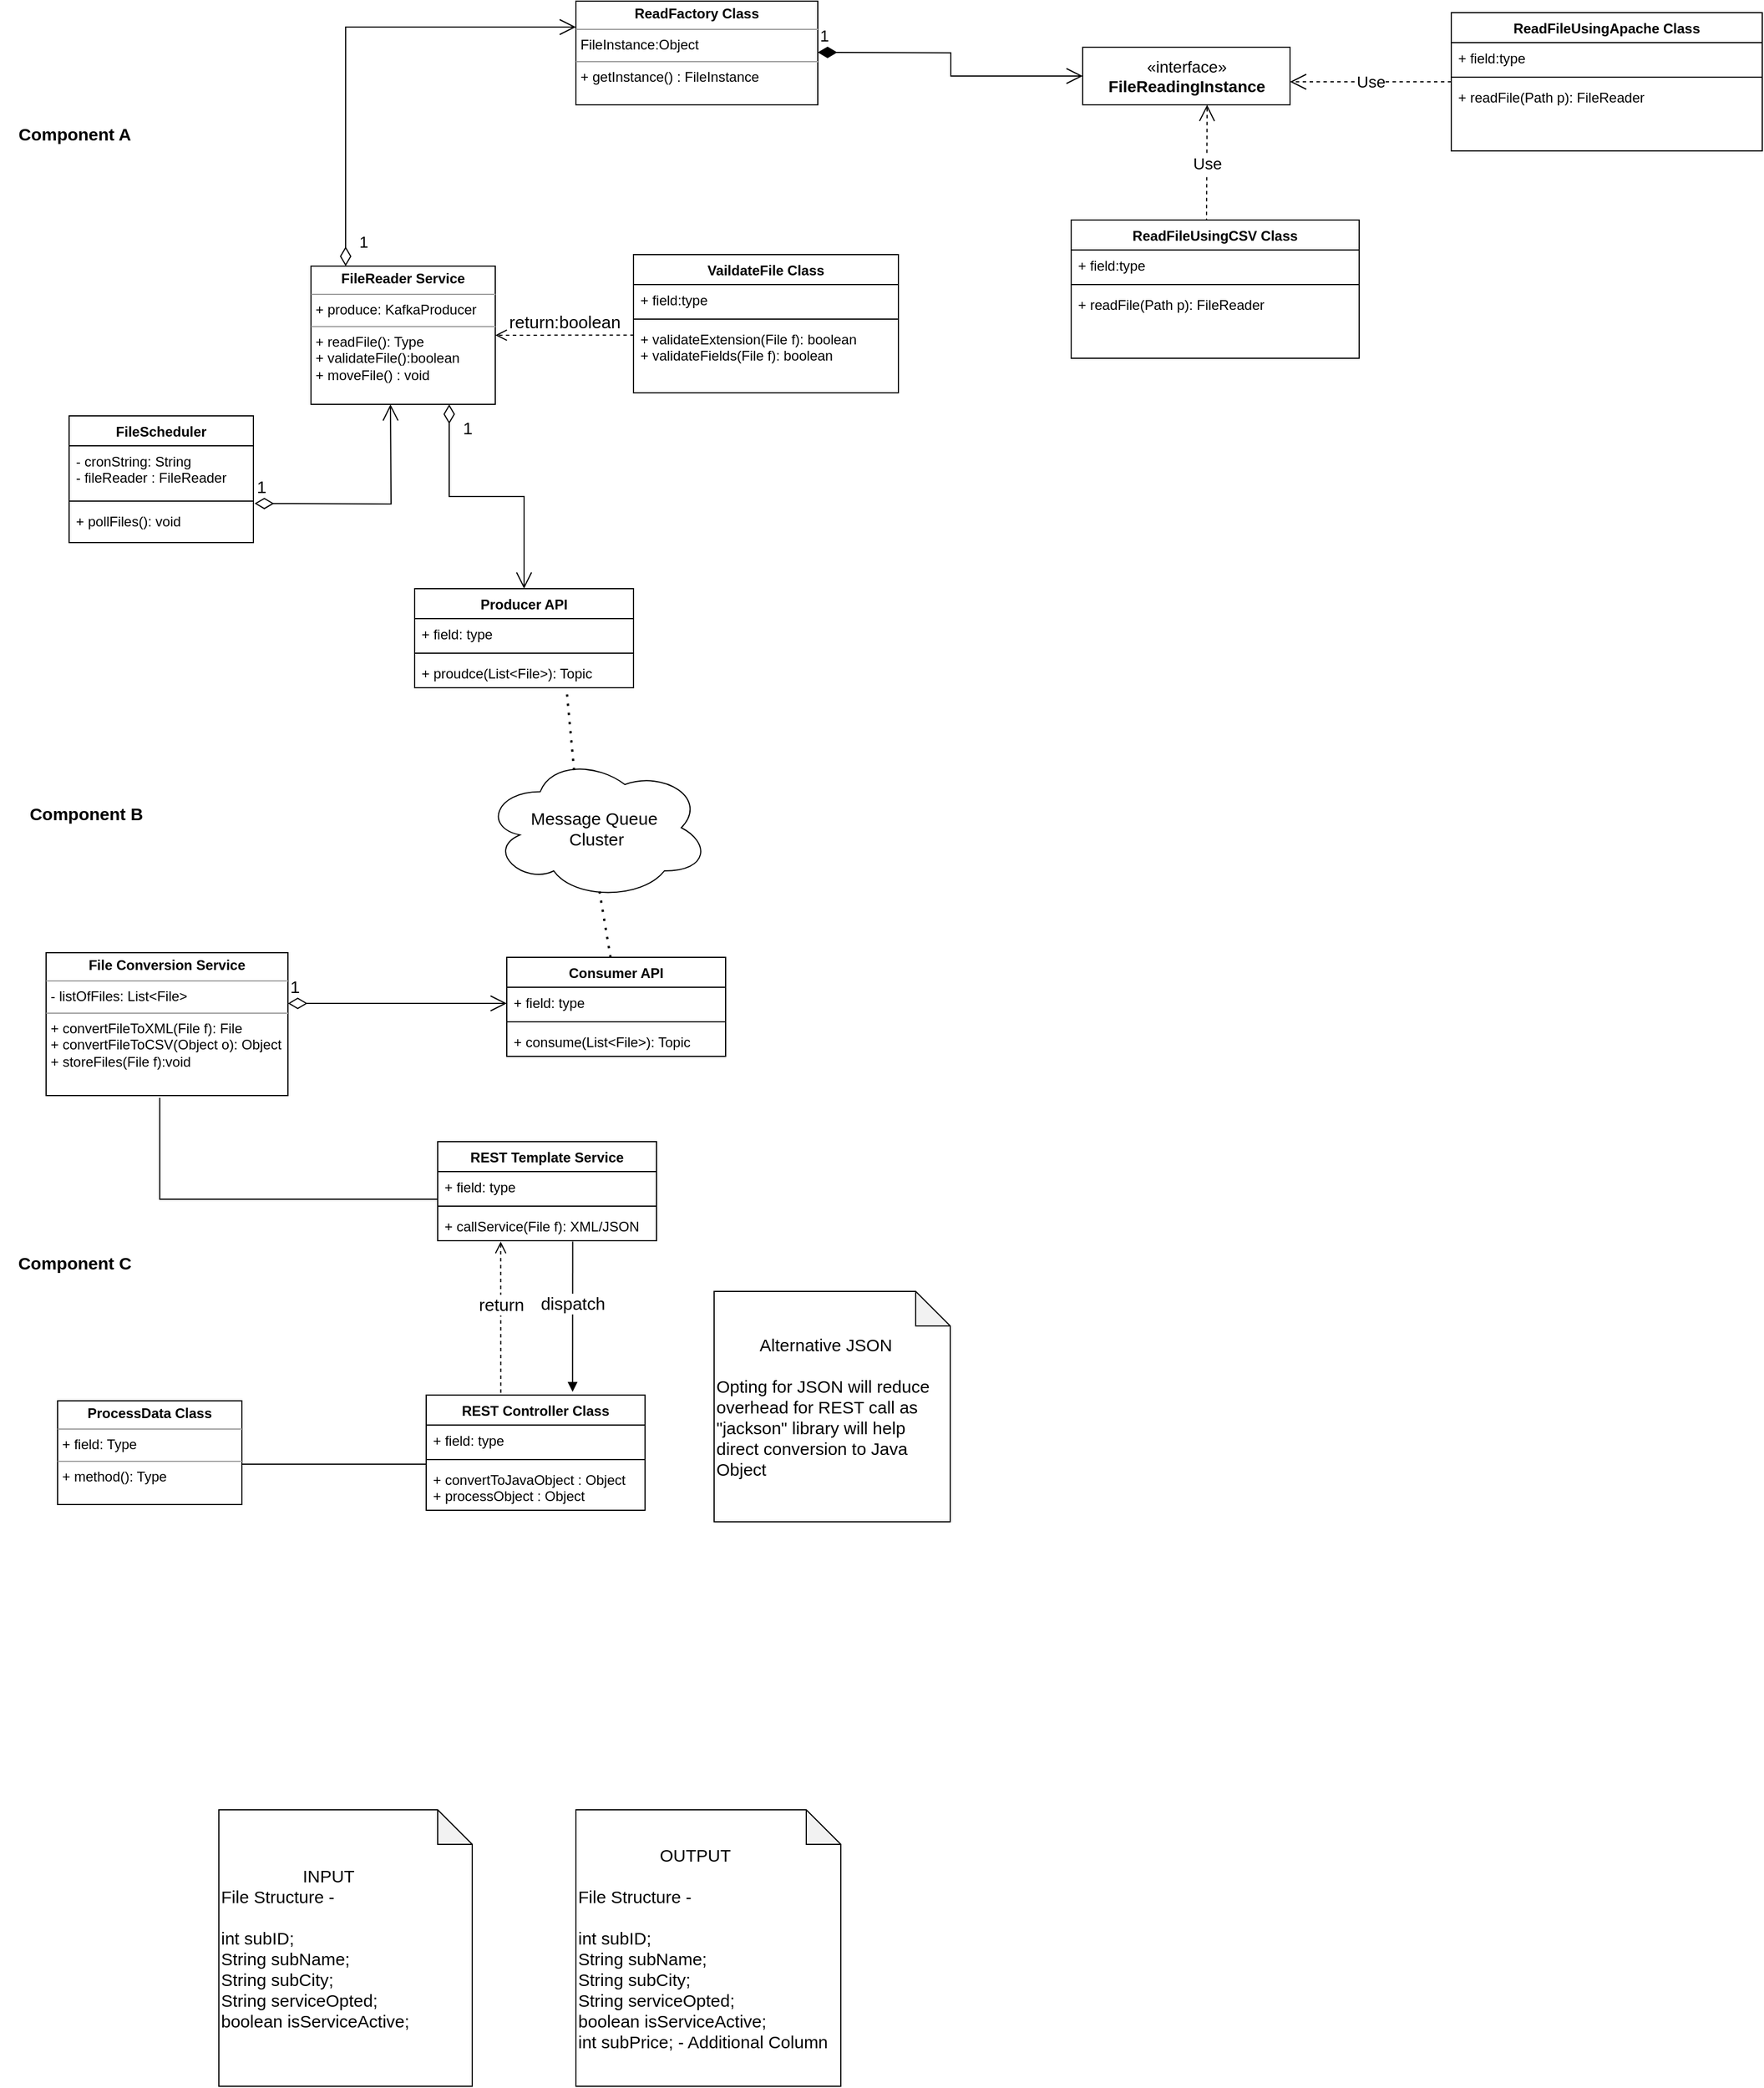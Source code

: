<mxfile version="20.3.0" type="device"><diagram id="C5RBs43oDa-KdzZeNtuy" name="Page-1"><mxGraphModel dx="643" dy="1579" grid="1" gridSize="10" guides="1" tooltips="1" connect="1" arrows="1" fold="1" page="1" pageScale="1" pageWidth="827" pageHeight="1169" math="0" shadow="0"><root><mxCell id="WIyWlLk6GJQsqaUBKTNV-0"/><mxCell id="WIyWlLk6GJQsqaUBKTNV-1" parent="WIyWlLk6GJQsqaUBKTNV-0"/><mxCell id="v1avzJ1VP4Jlil1ZKWTQ-2" value="&lt;p style=&quot;margin:0px;margin-top:4px;text-align:center;&quot;&gt;&lt;b&gt;FileReader Service&lt;/b&gt;&lt;/p&gt;&lt;hr size=&quot;1&quot;&gt;&lt;p style=&quot;margin:0px;margin-left:4px;&quot;&gt;+ produce: KafkaProducer&lt;/p&gt;&lt;hr size=&quot;1&quot;&gt;&lt;p style=&quot;margin:0px;margin-left:4px;&quot;&gt;+ readFile(): Type&lt;/p&gt;&lt;p style=&quot;margin:0px;margin-left:4px;&quot;&gt;+ validateFile():boolean&lt;/p&gt;&lt;p style=&quot;margin:0px;margin-left:4px;&quot;&gt;+ moveFile() : void&lt;/p&gt;" style="verticalAlign=top;align=left;overflow=fill;fontSize=12;fontFamily=Helvetica;html=1;" vertex="1" parent="WIyWlLk6GJQsqaUBKTNV-1"><mxGeometry x="290" y="160" width="160" height="120" as="geometry"/></mxCell><mxCell id="v1avzJ1VP4Jlil1ZKWTQ-3" value="FileScheduler" style="swimlane;fontStyle=1;align=center;verticalAlign=top;childLayout=stackLayout;horizontal=1;startSize=26;horizontalStack=0;resizeParent=1;resizeParentMax=0;resizeLast=0;collapsible=1;marginBottom=0;" vertex="1" parent="WIyWlLk6GJQsqaUBKTNV-1"><mxGeometry x="80" y="290" width="160" height="110" as="geometry"/></mxCell><mxCell id="v1avzJ1VP4Jlil1ZKWTQ-4" value="- cronString: String&#10;- fileReader : FileReader" style="text;strokeColor=none;fillColor=none;align=left;verticalAlign=top;spacingLeft=4;spacingRight=4;overflow=hidden;rotatable=0;points=[[0,0.5],[1,0.5]];portConstraint=eastwest;" vertex="1" parent="v1avzJ1VP4Jlil1ZKWTQ-3"><mxGeometry y="26" width="160" height="44" as="geometry"/></mxCell><mxCell id="v1avzJ1VP4Jlil1ZKWTQ-5" value="" style="line;strokeWidth=1;fillColor=none;align=left;verticalAlign=middle;spacingTop=-1;spacingLeft=3;spacingRight=3;rotatable=0;labelPosition=right;points=[];portConstraint=eastwest;strokeColor=inherit;" vertex="1" parent="v1avzJ1VP4Jlil1ZKWTQ-3"><mxGeometry y="70" width="160" height="8" as="geometry"/></mxCell><mxCell id="v1avzJ1VP4Jlil1ZKWTQ-6" value="+ pollFiles(): void" style="text;strokeColor=none;fillColor=none;align=left;verticalAlign=top;spacingLeft=4;spacingRight=4;overflow=hidden;rotatable=0;points=[[0,0.5],[1,0.5]];portConstraint=eastwest;" vertex="1" parent="v1avzJ1VP4Jlil1ZKWTQ-3"><mxGeometry y="78" width="160" height="32" as="geometry"/></mxCell><mxCell id="v1avzJ1VP4Jlil1ZKWTQ-7" value="&lt;b&gt;&lt;font style=&quot;font-size: 15px;&quot;&gt;Component A&lt;/font&gt;&lt;/b&gt;" style="text;html=1;strokeColor=none;fillColor=none;align=center;verticalAlign=middle;whiteSpace=wrap;rounded=0;" vertex="1" parent="WIyWlLk6GJQsqaUBKTNV-1"><mxGeometry x="20" y="30" width="130" height="30" as="geometry"/></mxCell><mxCell id="v1avzJ1VP4Jlil1ZKWTQ-8" value="Producer API" style="swimlane;fontStyle=1;align=center;verticalAlign=top;childLayout=stackLayout;horizontal=1;startSize=26;horizontalStack=0;resizeParent=1;resizeParentMax=0;resizeLast=0;collapsible=1;marginBottom=0;" vertex="1" parent="WIyWlLk6GJQsqaUBKTNV-1"><mxGeometry x="380" y="440" width="190" height="86" as="geometry"/></mxCell><mxCell id="v1avzJ1VP4Jlil1ZKWTQ-9" value="+ field: type" style="text;strokeColor=none;fillColor=none;align=left;verticalAlign=top;spacingLeft=4;spacingRight=4;overflow=hidden;rotatable=0;points=[[0,0.5],[1,0.5]];portConstraint=eastwest;" vertex="1" parent="v1avzJ1VP4Jlil1ZKWTQ-8"><mxGeometry y="26" width="190" height="26" as="geometry"/></mxCell><mxCell id="v1avzJ1VP4Jlil1ZKWTQ-10" value="" style="line;strokeWidth=1;fillColor=none;align=left;verticalAlign=middle;spacingTop=-1;spacingLeft=3;spacingRight=3;rotatable=0;labelPosition=right;points=[];portConstraint=eastwest;strokeColor=inherit;" vertex="1" parent="v1avzJ1VP4Jlil1ZKWTQ-8"><mxGeometry y="52" width="190" height="8" as="geometry"/></mxCell><mxCell id="v1avzJ1VP4Jlil1ZKWTQ-11" value="+ proudce(List&lt;File&gt;): Topic" style="text;strokeColor=none;fillColor=none;align=left;verticalAlign=top;spacingLeft=4;spacingRight=4;overflow=hidden;rotatable=0;points=[[0,0.5],[1,0.5]];portConstraint=eastwest;" vertex="1" parent="v1avzJ1VP4Jlil1ZKWTQ-8"><mxGeometry y="60" width="190" height="26" as="geometry"/></mxCell><mxCell id="v1avzJ1VP4Jlil1ZKWTQ-16" value="VaildateFile Class" style="swimlane;fontStyle=1;align=center;verticalAlign=top;childLayout=stackLayout;horizontal=1;startSize=26;horizontalStack=0;resizeParent=1;resizeParentMax=0;resizeLast=0;collapsible=1;marginBottom=0;" vertex="1" parent="WIyWlLk6GJQsqaUBKTNV-1"><mxGeometry x="570" y="150" width="230" height="120" as="geometry"/></mxCell><mxCell id="v1avzJ1VP4Jlil1ZKWTQ-17" value="+ field:type" style="text;strokeColor=none;fillColor=none;align=left;verticalAlign=top;spacingLeft=4;spacingRight=4;overflow=hidden;rotatable=0;points=[[0,0.5],[1,0.5]];portConstraint=eastwest;" vertex="1" parent="v1avzJ1VP4Jlil1ZKWTQ-16"><mxGeometry y="26" width="230" height="26" as="geometry"/></mxCell><mxCell id="v1avzJ1VP4Jlil1ZKWTQ-18" value="" style="line;strokeWidth=1;fillColor=none;align=left;verticalAlign=middle;spacingTop=-1;spacingLeft=3;spacingRight=3;rotatable=0;labelPosition=right;points=[];portConstraint=eastwest;strokeColor=inherit;" vertex="1" parent="v1avzJ1VP4Jlil1ZKWTQ-16"><mxGeometry y="52" width="230" height="8" as="geometry"/></mxCell><mxCell id="v1avzJ1VP4Jlil1ZKWTQ-19" value="+ validateExtension(File f): boolean&#10;+ validateFields(File f): boolean" style="text;strokeColor=none;fillColor=none;align=left;verticalAlign=top;spacingLeft=4;spacingRight=4;overflow=hidden;rotatable=0;points=[[0,0.5],[1,0.5]];portConstraint=eastwest;" vertex="1" parent="v1avzJ1VP4Jlil1ZKWTQ-16"><mxGeometry y="60" width="230" height="60" as="geometry"/></mxCell><mxCell id="v1avzJ1VP4Jlil1ZKWTQ-25" value="1" style="endArrow=open;html=1;endSize=12;startArrow=diamondThin;startSize=14;startFill=0;edgeStyle=orthogonalEdgeStyle;align=left;verticalAlign=bottom;rounded=0;fontSize=15;exitX=0.45;exitY=-0.036;exitDx=0;exitDy=0;exitPerimeter=0;" edge="1" parent="WIyWlLk6GJQsqaUBKTNV-1"><mxGeometry x="-1" y="3" relative="1" as="geometry"><mxPoint x="241" y="366.04" as="sourcePoint"/><mxPoint x="359" y="280.0" as="targetPoint"/></mxGeometry></mxCell><mxCell id="v1avzJ1VP4Jlil1ZKWTQ-27" value="return:boolean" style="html=1;verticalAlign=bottom;endArrow=open;dashed=1;endSize=8;rounded=0;fontSize=15;entryX=1;entryY=0.5;entryDx=0;entryDy=0;exitX=0.001;exitY=0.164;exitDx=0;exitDy=0;exitPerimeter=0;" edge="1" parent="WIyWlLk6GJQsqaUBKTNV-1" source="v1avzJ1VP4Jlil1ZKWTQ-19" target="v1avzJ1VP4Jlil1ZKWTQ-2"><mxGeometry relative="1" as="geometry"><mxPoint x="560" y="219.5" as="sourcePoint"/><mxPoint x="480" y="219.5" as="targetPoint"/></mxGeometry></mxCell><mxCell id="v1avzJ1VP4Jlil1ZKWTQ-28" value="1" style="endArrow=open;html=1;endSize=12;startArrow=diamondThin;startSize=14;startFill=0;edgeStyle=orthogonalEdgeStyle;align=left;verticalAlign=bottom;rounded=0;fontSize=15;exitX=0.75;exitY=1;exitDx=0;exitDy=0;entryX=0.5;entryY=0;entryDx=0;entryDy=0;" edge="1" parent="WIyWlLk6GJQsqaUBKTNV-1" source="v1avzJ1VP4Jlil1ZKWTQ-2" target="v1avzJ1VP4Jlil1ZKWTQ-8"><mxGeometry x="-0.714" y="10" relative="1" as="geometry"><mxPoint x="390" y="360" as="sourcePoint"/><mxPoint x="550" y="360" as="targetPoint"/><mxPoint as="offset"/></mxGeometry></mxCell><mxCell id="v1avzJ1VP4Jlil1ZKWTQ-29" value="&lt;b&gt;&lt;font style=&quot;font-size: 15px;&quot;&gt;Component B&lt;/font&gt;&lt;/b&gt;" style="text;html=1;strokeColor=none;fillColor=none;align=center;verticalAlign=middle;whiteSpace=wrap;rounded=0;" vertex="1" parent="WIyWlLk6GJQsqaUBKTNV-1"><mxGeometry x="30" y="620" width="130" height="30" as="geometry"/></mxCell><mxCell id="v1avzJ1VP4Jlil1ZKWTQ-30" value="Message Queue&amp;nbsp;&lt;br&gt;Cluster" style="ellipse;shape=cloud;whiteSpace=wrap;html=1;fontSize=15;" vertex="1" parent="WIyWlLk6GJQsqaUBKTNV-1"><mxGeometry x="440" y="585" width="196" height="125" as="geometry"/></mxCell><mxCell id="v1avzJ1VP4Jlil1ZKWTQ-32" value="" style="endArrow=none;dashed=1;html=1;dashPattern=1 3;strokeWidth=2;rounded=0;fontSize=15;exitX=0.4;exitY=0.1;exitDx=0;exitDy=0;exitPerimeter=0;entryX=0.695;entryY=1.115;entryDx=0;entryDy=0;entryPerimeter=0;" edge="1" parent="WIyWlLk6GJQsqaUBKTNV-1" source="v1avzJ1VP4Jlil1ZKWTQ-30" target="v1avzJ1VP4Jlil1ZKWTQ-11"><mxGeometry width="50" height="50" relative="1" as="geometry"><mxPoint x="480" y="585" as="sourcePoint"/><mxPoint x="530" y="535" as="targetPoint"/></mxGeometry></mxCell><mxCell id="v1avzJ1VP4Jlil1ZKWTQ-33" value="Consumer API" style="swimlane;fontStyle=1;align=center;verticalAlign=top;childLayout=stackLayout;horizontal=1;startSize=26;horizontalStack=0;resizeParent=1;resizeParentMax=0;resizeLast=0;collapsible=1;marginBottom=0;" vertex="1" parent="WIyWlLk6GJQsqaUBKTNV-1"><mxGeometry x="460" y="760" width="190" height="86" as="geometry"/></mxCell><mxCell id="v1avzJ1VP4Jlil1ZKWTQ-34" value="+ field: type" style="text;strokeColor=none;fillColor=none;align=left;verticalAlign=top;spacingLeft=4;spacingRight=4;overflow=hidden;rotatable=0;points=[[0,0.5],[1,0.5]];portConstraint=eastwest;" vertex="1" parent="v1avzJ1VP4Jlil1ZKWTQ-33"><mxGeometry y="26" width="190" height="26" as="geometry"/></mxCell><mxCell id="v1avzJ1VP4Jlil1ZKWTQ-35" value="" style="line;strokeWidth=1;fillColor=none;align=left;verticalAlign=middle;spacingTop=-1;spacingLeft=3;spacingRight=3;rotatable=0;labelPosition=right;points=[];portConstraint=eastwest;strokeColor=inherit;" vertex="1" parent="v1avzJ1VP4Jlil1ZKWTQ-33"><mxGeometry y="52" width="190" height="8" as="geometry"/></mxCell><mxCell id="v1avzJ1VP4Jlil1ZKWTQ-36" value="+ consume(List&lt;File&gt;): Topic" style="text;strokeColor=none;fillColor=none;align=left;verticalAlign=top;spacingLeft=4;spacingRight=4;overflow=hidden;rotatable=0;points=[[0,0.5],[1,0.5]];portConstraint=eastwest;" vertex="1" parent="v1avzJ1VP4Jlil1ZKWTQ-33"><mxGeometry y="60" width="190" height="26" as="geometry"/></mxCell><mxCell id="v1avzJ1VP4Jlil1ZKWTQ-37" value="" style="endArrow=none;dashed=1;html=1;dashPattern=1 3;strokeWidth=2;rounded=0;fontSize=15;exitX=0.474;exitY=0;exitDx=0;exitDy=0;exitPerimeter=0;entryX=0.695;entryY=1.115;entryDx=0;entryDy=0;entryPerimeter=0;" edge="1" parent="WIyWlLk6GJQsqaUBKTNV-1" source="v1avzJ1VP4Jlil1ZKWTQ-33"><mxGeometry width="50" height="50" relative="1" as="geometry"><mxPoint x="546.35" y="768.51" as="sourcePoint"/><mxPoint x="540.0" y="700" as="targetPoint"/></mxGeometry></mxCell><mxCell id="v1avzJ1VP4Jlil1ZKWTQ-38" value="&lt;p style=&quot;margin:0px;margin-top:4px;text-align:center;&quot;&gt;&lt;b&gt;File Conversion Service&lt;/b&gt;&lt;/p&gt;&lt;hr size=&quot;1&quot;&gt;&lt;p style=&quot;margin:0px;margin-left:4px;&quot;&gt;- listOfFiles: List&amp;lt;File&amp;gt;&amp;nbsp;&lt;/p&gt;&lt;hr size=&quot;1&quot;&gt;&lt;p style=&quot;margin:0px;margin-left:4px;&quot;&gt;+ convertFileToXML(File f): File&lt;/p&gt;&lt;p style=&quot;margin:0px;margin-left:4px;&quot;&gt;+ convertFileToCSV(Object o): Object&lt;/p&gt;&lt;p style=&quot;margin:0px;margin-left:4px;&quot;&gt;+ storeFiles(File f):void&lt;/p&gt;" style="verticalAlign=top;align=left;overflow=fill;fontSize=12;fontFamily=Helvetica;html=1;" vertex="1" parent="WIyWlLk6GJQsqaUBKTNV-1"><mxGeometry x="60" y="756" width="210" height="124" as="geometry"/></mxCell><mxCell id="v1avzJ1VP4Jlil1ZKWTQ-39" value="1" style="endArrow=open;html=1;endSize=12;startArrow=diamondThin;startSize=14;startFill=0;edgeStyle=orthogonalEdgeStyle;align=left;verticalAlign=bottom;rounded=0;fontSize=15;" edge="1" parent="WIyWlLk6GJQsqaUBKTNV-1"><mxGeometry x="-1" y="3" relative="1" as="geometry"><mxPoint x="270" y="800" as="sourcePoint"/><mxPoint x="460" y="800" as="targetPoint"/></mxGeometry></mxCell><mxCell id="v1avzJ1VP4Jlil1ZKWTQ-40" value="&lt;b&gt;&lt;font style=&quot;font-size: 15px;&quot;&gt;Component C&lt;/font&gt;&lt;/b&gt;" style="text;html=1;strokeColor=none;fillColor=none;align=center;verticalAlign=middle;whiteSpace=wrap;rounded=0;" vertex="1" parent="WIyWlLk6GJQsqaUBKTNV-1"><mxGeometry x="20" y="1010" width="130" height="30" as="geometry"/></mxCell><mxCell id="v1avzJ1VP4Jlil1ZKWTQ-41" value="REST Template Service" style="swimlane;fontStyle=1;align=center;verticalAlign=top;childLayout=stackLayout;horizontal=1;startSize=26;horizontalStack=0;resizeParent=1;resizeParentMax=0;resizeLast=0;collapsible=1;marginBottom=0;" vertex="1" parent="WIyWlLk6GJQsqaUBKTNV-1"><mxGeometry x="400" y="920" width="190" height="86" as="geometry"/></mxCell><mxCell id="v1avzJ1VP4Jlil1ZKWTQ-42" value="+ field: type" style="text;strokeColor=none;fillColor=none;align=left;verticalAlign=top;spacingLeft=4;spacingRight=4;overflow=hidden;rotatable=0;points=[[0,0.5],[1,0.5]];portConstraint=eastwest;" vertex="1" parent="v1avzJ1VP4Jlil1ZKWTQ-41"><mxGeometry y="26" width="190" height="26" as="geometry"/></mxCell><mxCell id="v1avzJ1VP4Jlil1ZKWTQ-43" value="" style="line;strokeWidth=1;fillColor=none;align=left;verticalAlign=middle;spacingTop=-1;spacingLeft=3;spacingRight=3;rotatable=0;labelPosition=right;points=[];portConstraint=eastwest;strokeColor=inherit;" vertex="1" parent="v1avzJ1VP4Jlil1ZKWTQ-41"><mxGeometry y="52" width="190" height="8" as="geometry"/></mxCell><mxCell id="v1avzJ1VP4Jlil1ZKWTQ-44" value="+ callService(File f): XML/JSON " style="text;strokeColor=none;fillColor=none;align=left;verticalAlign=top;spacingLeft=4;spacingRight=4;overflow=hidden;rotatable=0;points=[[0,0.5],[1,0.5]];portConstraint=eastwest;" vertex="1" parent="v1avzJ1VP4Jlil1ZKWTQ-41"><mxGeometry y="60" width="190" height="26" as="geometry"/></mxCell><mxCell id="v1avzJ1VP4Jlil1ZKWTQ-45" value="" style="endArrow=none;html=1;edgeStyle=orthogonalEdgeStyle;rounded=0;fontSize=15;exitX=0.47;exitY=1.016;exitDx=0;exitDy=0;exitPerimeter=0;entryX=0;entryY=0.923;entryDx=0;entryDy=0;entryPerimeter=0;" edge="1" parent="WIyWlLk6GJQsqaUBKTNV-1" source="v1avzJ1VP4Jlil1ZKWTQ-38" target="v1avzJ1VP4Jlil1ZKWTQ-42"><mxGeometry relative="1" as="geometry"><mxPoint x="200" y="970" as="sourcePoint"/><mxPoint x="360" y="970" as="targetPoint"/></mxGeometry></mxCell><mxCell id="v1avzJ1VP4Jlil1ZKWTQ-48" value="REST Controller Class" style="swimlane;fontStyle=1;align=center;verticalAlign=top;childLayout=stackLayout;horizontal=1;startSize=26;horizontalStack=0;resizeParent=1;resizeParentMax=0;resizeLast=0;collapsible=1;marginBottom=0;" vertex="1" parent="WIyWlLk6GJQsqaUBKTNV-1"><mxGeometry x="390" y="1140" width="190" height="100" as="geometry"/></mxCell><mxCell id="v1avzJ1VP4Jlil1ZKWTQ-49" value="+ field: type" style="text;strokeColor=none;fillColor=none;align=left;verticalAlign=top;spacingLeft=4;spacingRight=4;overflow=hidden;rotatable=0;points=[[0,0.5],[1,0.5]];portConstraint=eastwest;" vertex="1" parent="v1avzJ1VP4Jlil1ZKWTQ-48"><mxGeometry y="26" width="190" height="26" as="geometry"/></mxCell><mxCell id="v1avzJ1VP4Jlil1ZKWTQ-50" value="" style="line;strokeWidth=1;fillColor=none;align=left;verticalAlign=middle;spacingTop=-1;spacingLeft=3;spacingRight=3;rotatable=0;labelPosition=right;points=[];portConstraint=eastwest;strokeColor=inherit;" vertex="1" parent="v1avzJ1VP4Jlil1ZKWTQ-48"><mxGeometry y="52" width="190" height="8" as="geometry"/></mxCell><mxCell id="v1avzJ1VP4Jlil1ZKWTQ-51" value="+ convertToJavaObject : Object&#10;+ processObject : Object&#10;" style="text;strokeColor=none;fillColor=none;align=left;verticalAlign=top;spacingLeft=4;spacingRight=4;overflow=hidden;rotatable=0;points=[[0,0.5],[1,0.5]];portConstraint=eastwest;" vertex="1" parent="v1avzJ1VP4Jlil1ZKWTQ-48"><mxGeometry y="60" width="190" height="40" as="geometry"/></mxCell><mxCell id="v1avzJ1VP4Jlil1ZKWTQ-52" value="return" style="html=1;verticalAlign=bottom;endArrow=open;dashed=1;endSize=8;rounded=0;fontSize=15;exitX=0.341;exitY=-0.02;exitDx=0;exitDy=0;exitPerimeter=0;entryX=0.288;entryY=1.031;entryDx=0;entryDy=0;entryPerimeter=0;" edge="1" parent="WIyWlLk6GJQsqaUBKTNV-1" source="v1avzJ1VP4Jlil1ZKWTQ-48" target="v1avzJ1VP4Jlil1ZKWTQ-44"><mxGeometry relative="1" as="geometry"><mxPoint x="400" y="1090" as="sourcePoint"/><mxPoint x="455" y="1020" as="targetPoint"/></mxGeometry></mxCell><mxCell id="v1avzJ1VP4Jlil1ZKWTQ-53" value="dispatch" style="html=1;verticalAlign=bottom;endArrow=block;rounded=0;fontSize=15;exitX=0.617;exitY=1.031;exitDx=0;exitDy=0;exitPerimeter=0;entryX=0.669;entryY=-0.028;entryDx=0;entryDy=0;entryPerimeter=0;" edge="1" parent="WIyWlLk6GJQsqaUBKTNV-1" source="v1avzJ1VP4Jlil1ZKWTQ-44" target="v1avzJ1VP4Jlil1ZKWTQ-48"><mxGeometry width="80" relative="1" as="geometry"><mxPoint x="500" y="1080" as="sourcePoint"/><mxPoint x="580" y="1080" as="targetPoint"/><mxPoint as="offset"/></mxGeometry></mxCell><mxCell id="v1avzJ1VP4Jlil1ZKWTQ-58" value="&lt;p style=&quot;margin:0px;margin-top:4px;text-align:center;&quot;&gt;&lt;b&gt;ProcessData Class&lt;/b&gt;&lt;/p&gt;&lt;hr size=&quot;1&quot;&gt;&lt;p style=&quot;margin:0px;margin-left:4px;&quot;&gt;+ field: Type&lt;/p&gt;&lt;hr size=&quot;1&quot;&gt;&lt;p style=&quot;margin:0px;margin-left:4px;&quot;&gt;+ method(): Type&lt;/p&gt;" style="verticalAlign=top;align=left;overflow=fill;fontSize=12;fontFamily=Helvetica;html=1;" vertex="1" parent="WIyWlLk6GJQsqaUBKTNV-1"><mxGeometry x="70" y="1145" width="160" height="90" as="geometry"/></mxCell><mxCell id="v1avzJ1VP4Jlil1ZKWTQ-61" value="&amp;nbsp; &amp;nbsp; &amp;nbsp; &amp;nbsp; &amp;nbsp; &amp;nbsp; &amp;nbsp; &amp;nbsp; &amp;nbsp;INPUT&lt;br&gt;File Structure -&amp;nbsp;&lt;br&gt;&lt;br&gt;int subID;&lt;br&gt;String subName;&lt;br&gt;String subCity;&lt;br&gt;String serviceOpted;&lt;br&gt;boolean isServiceActive;" style="shape=note;whiteSpace=wrap;html=1;backgroundOutline=1;darkOpacity=0.05;fontSize=15;align=left;" vertex="1" parent="WIyWlLk6GJQsqaUBKTNV-1"><mxGeometry x="210" y="1500" width="220" height="240" as="geometry"/></mxCell><mxCell id="v1avzJ1VP4Jlil1ZKWTQ-66" value="&amp;nbsp; &amp;nbsp; &amp;nbsp; &amp;nbsp; &amp;nbsp; &amp;nbsp; &amp;nbsp; &amp;nbsp; &amp;nbsp;OUTPUT&lt;br&gt;&lt;br&gt;File Structure -&amp;nbsp;&lt;br&gt;&lt;br&gt;int subID;&lt;br&gt;String subName;&lt;br&gt;String subCity;&lt;br&gt;String serviceOpted;&amp;nbsp;&lt;br&gt;boolean isServiceActive;&lt;br&gt;int subPrice; - Additional Column" style="shape=note;whiteSpace=wrap;html=1;backgroundOutline=1;darkOpacity=0.05;fontSize=15;align=left;" vertex="1" parent="WIyWlLk6GJQsqaUBKTNV-1"><mxGeometry x="520" y="1500" width="230" height="240" as="geometry"/></mxCell><mxCell id="v1avzJ1VP4Jlil1ZKWTQ-67" value="" style="endArrow=none;html=1;edgeStyle=orthogonalEdgeStyle;rounded=0;fontSize=15;" edge="1" parent="WIyWlLk6GJQsqaUBKTNV-1"><mxGeometry relative="1" as="geometry"><mxPoint x="230" y="1200" as="sourcePoint"/><mxPoint x="390" y="1200" as="targetPoint"/></mxGeometry></mxCell><mxCell id="v1avzJ1VP4Jlil1ZKWTQ-70" value="&amp;nbsp; &amp;nbsp; &amp;nbsp; &amp;nbsp; &amp;nbsp;Alternative JSON&lt;br&gt;&lt;br&gt;Opting for JSON will reduce overhead for REST call as &quot;jackson&quot; library will help direct conversion to Java Object" style="shape=note;whiteSpace=wrap;html=1;backgroundOutline=1;darkOpacity=0.05;fontSize=15;align=left;" vertex="1" parent="WIyWlLk6GJQsqaUBKTNV-1"><mxGeometry x="640" y="1050" width="205" height="200" as="geometry"/></mxCell><mxCell id="v1avzJ1VP4Jlil1ZKWTQ-73" value="&lt;p style=&quot;margin:0px;margin-top:4px;text-align:center;&quot;&gt;&lt;b&gt;ReadFactory Class&lt;/b&gt;&lt;/p&gt;&lt;hr size=&quot;1&quot;&gt;&lt;p style=&quot;margin:0px;margin-left:4px;&quot;&gt;FileInstance:Object&lt;/p&gt;&lt;hr size=&quot;1&quot;&gt;&lt;p style=&quot;margin:0px;margin-left:4px;&quot;&gt;+ getInstance() : FileInstance&lt;br&gt;&lt;/p&gt;" style="verticalAlign=top;align=left;overflow=fill;fontSize=12;fontFamily=Helvetica;html=1;" vertex="1" parent="WIyWlLk6GJQsqaUBKTNV-1"><mxGeometry x="520" y="-70" width="210" height="90" as="geometry"/></mxCell><mxCell id="v1avzJ1VP4Jlil1ZKWTQ-74" value="«interface»&lt;br&gt;&lt;b&gt;FileReadingInstance&lt;/b&gt;" style="html=1;fontSize=14;" vertex="1" parent="WIyWlLk6GJQsqaUBKTNV-1"><mxGeometry x="960" y="-30" width="180" height="50" as="geometry"/></mxCell><mxCell id="v1avzJ1VP4Jlil1ZKWTQ-75" value="1" style="endArrow=open;html=1;endSize=12;startArrow=diamondThin;startSize=14;startFill=1;edgeStyle=orthogonalEdgeStyle;align=left;verticalAlign=bottom;rounded=0;fontSize=14;entryX=0;entryY=0.5;entryDx=0;entryDy=0;" edge="1" parent="WIyWlLk6GJQsqaUBKTNV-1" target="v1avzJ1VP4Jlil1ZKWTQ-74"><mxGeometry x="-1" y="3" relative="1" as="geometry"><mxPoint x="730" y="-25.56" as="sourcePoint"/><mxPoint x="890" y="-25.56" as="targetPoint"/></mxGeometry></mxCell><mxCell id="v1avzJ1VP4Jlil1ZKWTQ-77" value="1" style="endArrow=open;html=1;endSize=12;startArrow=diamondThin;startSize=14;startFill=0;edgeStyle=orthogonalEdgeStyle;align=left;verticalAlign=bottom;rounded=0;fontSize=14;exitX=0.188;exitY=0;exitDx=0;exitDy=0;exitPerimeter=0;entryX=0;entryY=0.25;entryDx=0;entryDy=0;" edge="1" parent="WIyWlLk6GJQsqaUBKTNV-1" source="v1avzJ1VP4Jlil1ZKWTQ-2" target="v1avzJ1VP4Jlil1ZKWTQ-73"><mxGeometry x="-0.951" y="-10" relative="1" as="geometry"><mxPoint x="360" y="-25.56" as="sourcePoint"/><mxPoint x="360" y="-60" as="targetPoint"/><mxPoint as="offset"/></mxGeometry></mxCell><mxCell id="v1avzJ1VP4Jlil1ZKWTQ-78" value="Use" style="endArrow=open;endSize=12;dashed=1;html=1;rounded=0;fontSize=14;exitX=0.47;exitY=0.015;exitDx=0;exitDy=0;exitPerimeter=0;" edge="1" parent="WIyWlLk6GJQsqaUBKTNV-1" source="v1avzJ1VP4Jlil1ZKWTQ-79"><mxGeometry width="160" relative="1" as="geometry"><mxPoint x="970" y="70" as="sourcePoint"/><mxPoint x="1068" y="20" as="targetPoint"/></mxGeometry></mxCell><mxCell id="v1avzJ1VP4Jlil1ZKWTQ-79" value="ReadFileUsingCSV Class" style="swimlane;fontStyle=1;align=center;verticalAlign=top;childLayout=stackLayout;horizontal=1;startSize=26;horizontalStack=0;resizeParent=1;resizeParentMax=0;resizeLast=0;collapsible=1;marginBottom=0;" vertex="1" parent="WIyWlLk6GJQsqaUBKTNV-1"><mxGeometry x="950" y="120" width="250" height="120" as="geometry"/></mxCell><mxCell id="v1avzJ1VP4Jlil1ZKWTQ-80" value="+ field:type" style="text;strokeColor=none;fillColor=none;align=left;verticalAlign=top;spacingLeft=4;spacingRight=4;overflow=hidden;rotatable=0;points=[[0,0.5],[1,0.5]];portConstraint=eastwest;" vertex="1" parent="v1avzJ1VP4Jlil1ZKWTQ-79"><mxGeometry y="26" width="250" height="26" as="geometry"/></mxCell><mxCell id="v1avzJ1VP4Jlil1ZKWTQ-81" value="" style="line;strokeWidth=1;fillColor=none;align=left;verticalAlign=middle;spacingTop=-1;spacingLeft=3;spacingRight=3;rotatable=0;labelPosition=right;points=[];portConstraint=eastwest;strokeColor=inherit;" vertex="1" parent="v1avzJ1VP4Jlil1ZKWTQ-79"><mxGeometry y="52" width="250" height="8" as="geometry"/></mxCell><mxCell id="v1avzJ1VP4Jlil1ZKWTQ-82" value="+ readFile(Path p): FileReader" style="text;strokeColor=none;fillColor=none;align=left;verticalAlign=top;spacingLeft=4;spacingRight=4;overflow=hidden;rotatable=0;points=[[0,0.5],[1,0.5]];portConstraint=eastwest;" vertex="1" parent="v1avzJ1VP4Jlil1ZKWTQ-79"><mxGeometry y="60" width="250" height="60" as="geometry"/></mxCell><mxCell id="v1avzJ1VP4Jlil1ZKWTQ-83" value="ReadFileUsingApache Class" style="swimlane;fontStyle=1;align=center;verticalAlign=top;childLayout=stackLayout;horizontal=1;startSize=26;horizontalStack=0;resizeParent=1;resizeParentMax=0;resizeLast=0;collapsible=1;marginBottom=0;" vertex="1" parent="WIyWlLk6GJQsqaUBKTNV-1"><mxGeometry x="1280" y="-60" width="270" height="120" as="geometry"/></mxCell><mxCell id="v1avzJ1VP4Jlil1ZKWTQ-84" value="+ field:type" style="text;strokeColor=none;fillColor=none;align=left;verticalAlign=top;spacingLeft=4;spacingRight=4;overflow=hidden;rotatable=0;points=[[0,0.5],[1,0.5]];portConstraint=eastwest;" vertex="1" parent="v1avzJ1VP4Jlil1ZKWTQ-83"><mxGeometry y="26" width="270" height="26" as="geometry"/></mxCell><mxCell id="v1avzJ1VP4Jlil1ZKWTQ-85" value="" style="line;strokeWidth=1;fillColor=none;align=left;verticalAlign=middle;spacingTop=-1;spacingLeft=3;spacingRight=3;rotatable=0;labelPosition=right;points=[];portConstraint=eastwest;strokeColor=inherit;" vertex="1" parent="v1avzJ1VP4Jlil1ZKWTQ-83"><mxGeometry y="52" width="270" height="8" as="geometry"/></mxCell><mxCell id="v1avzJ1VP4Jlil1ZKWTQ-86" value="+ readFile(Path p): FileReader" style="text;strokeColor=none;fillColor=none;align=left;verticalAlign=top;spacingLeft=4;spacingRight=4;overflow=hidden;rotatable=0;points=[[0,0.5],[1,0.5]];portConstraint=eastwest;" vertex="1" parent="v1avzJ1VP4Jlil1ZKWTQ-83"><mxGeometry y="60" width="270" height="60" as="geometry"/></mxCell><mxCell id="v1avzJ1VP4Jlil1ZKWTQ-87" value="Use" style="endArrow=open;endSize=12;dashed=1;html=1;rounded=0;fontSize=14;" edge="1" parent="WIyWlLk6GJQsqaUBKTNV-1"><mxGeometry width="160" relative="1" as="geometry"><mxPoint x="1280" as="sourcePoint"/><mxPoint x="1140" as="targetPoint"/></mxGeometry></mxCell></root></mxGraphModel></diagram></mxfile>